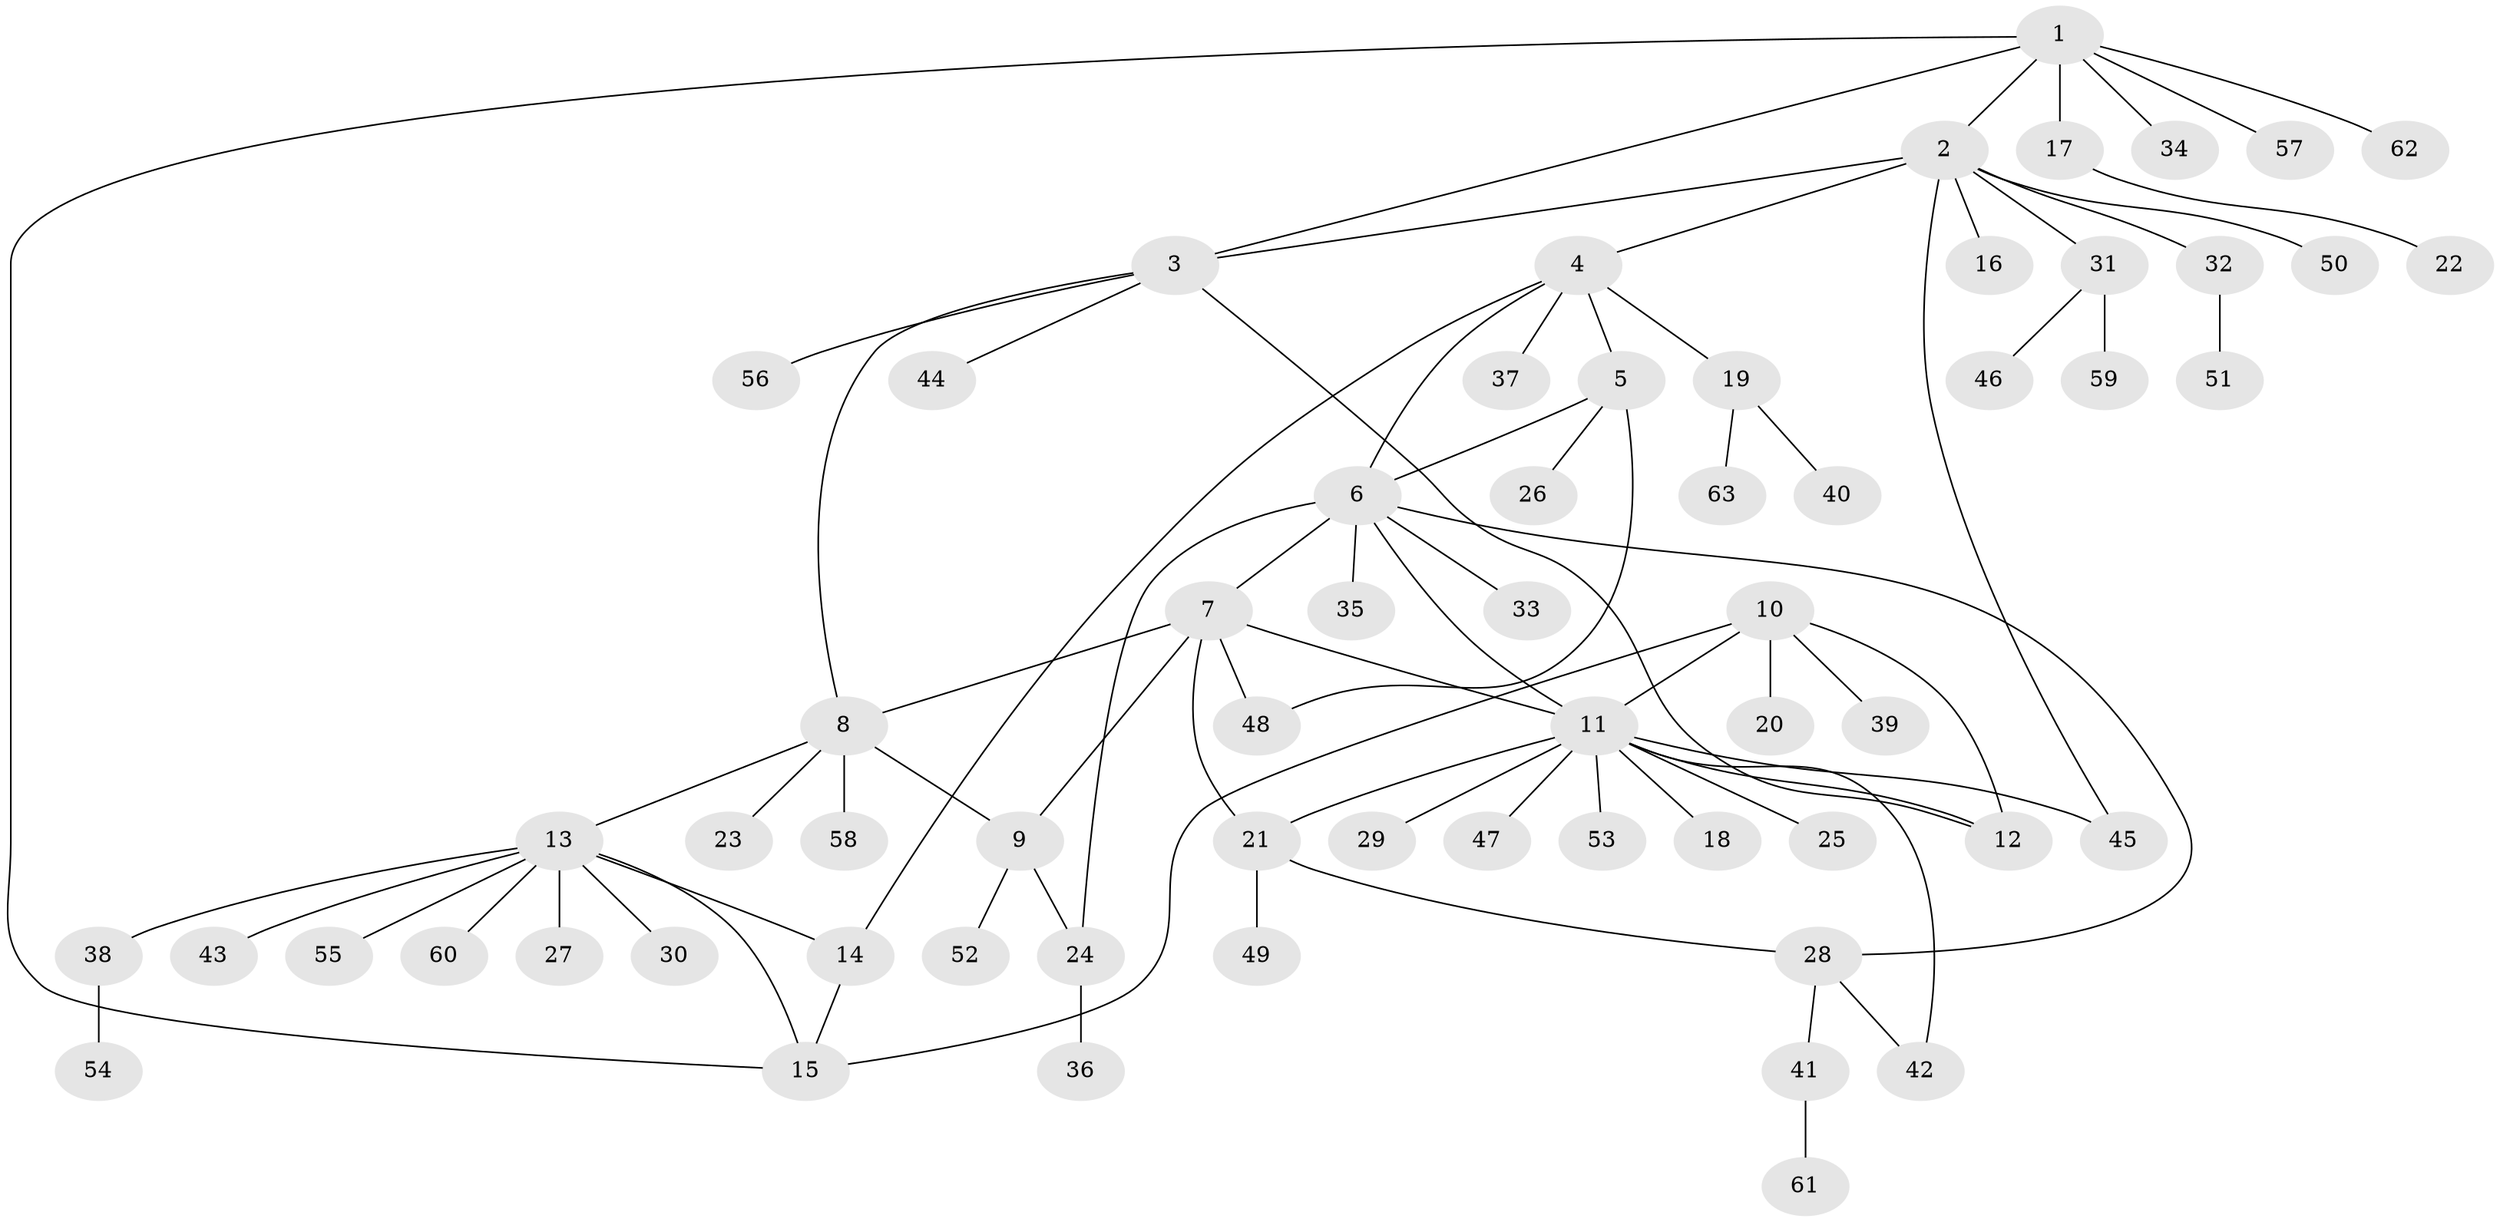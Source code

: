 // Generated by graph-tools (version 1.1) at 2025/37/03/09/25 02:37:40]
// undirected, 63 vertices, 79 edges
graph export_dot {
graph [start="1"]
  node [color=gray90,style=filled];
  1;
  2;
  3;
  4;
  5;
  6;
  7;
  8;
  9;
  10;
  11;
  12;
  13;
  14;
  15;
  16;
  17;
  18;
  19;
  20;
  21;
  22;
  23;
  24;
  25;
  26;
  27;
  28;
  29;
  30;
  31;
  32;
  33;
  34;
  35;
  36;
  37;
  38;
  39;
  40;
  41;
  42;
  43;
  44;
  45;
  46;
  47;
  48;
  49;
  50;
  51;
  52;
  53;
  54;
  55;
  56;
  57;
  58;
  59;
  60;
  61;
  62;
  63;
  1 -- 2;
  1 -- 3;
  1 -- 15;
  1 -- 17;
  1 -- 34;
  1 -- 57;
  1 -- 62;
  2 -- 3;
  2 -- 4;
  2 -- 16;
  2 -- 31;
  2 -- 32;
  2 -- 45;
  2 -- 50;
  3 -- 8;
  3 -- 12;
  3 -- 44;
  3 -- 56;
  4 -- 5;
  4 -- 6;
  4 -- 14;
  4 -- 19;
  4 -- 37;
  5 -- 6;
  5 -- 26;
  5 -- 48;
  6 -- 7;
  6 -- 11;
  6 -- 24;
  6 -- 28;
  6 -- 33;
  6 -- 35;
  7 -- 8;
  7 -- 9;
  7 -- 11;
  7 -- 21;
  7 -- 48;
  8 -- 9;
  8 -- 13;
  8 -- 23;
  8 -- 58;
  9 -- 24;
  9 -- 52;
  10 -- 11;
  10 -- 12;
  10 -- 15;
  10 -- 20;
  10 -- 39;
  11 -- 12;
  11 -- 18;
  11 -- 21;
  11 -- 25;
  11 -- 29;
  11 -- 42;
  11 -- 45;
  11 -- 47;
  11 -- 53;
  13 -- 14;
  13 -- 15;
  13 -- 27;
  13 -- 30;
  13 -- 38;
  13 -- 43;
  13 -- 55;
  13 -- 60;
  14 -- 15;
  17 -- 22;
  19 -- 40;
  19 -- 63;
  21 -- 28;
  21 -- 49;
  24 -- 36;
  28 -- 41;
  28 -- 42;
  31 -- 46;
  31 -- 59;
  32 -- 51;
  38 -- 54;
  41 -- 61;
}
